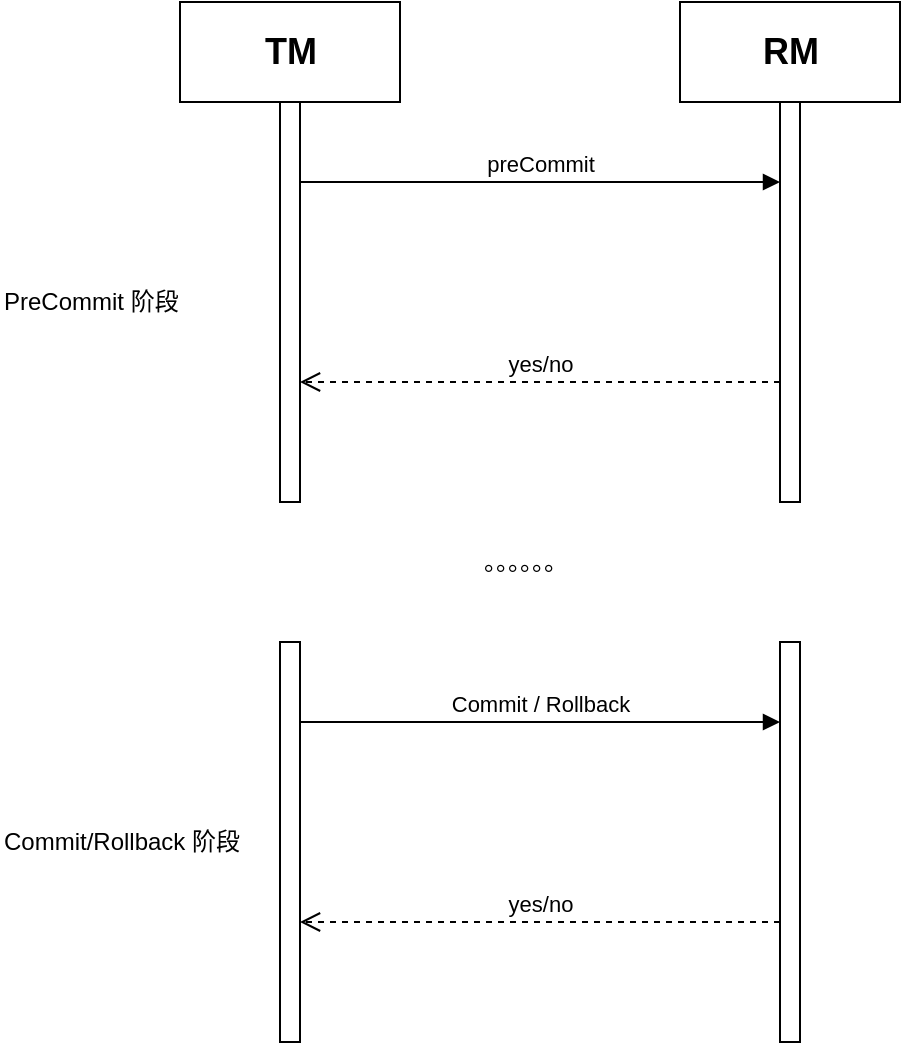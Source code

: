 <mxfile version="12.2.4" pages="1"><diagram name="第 1 页" id="PRA6DkVOoaUtliizaXOm"><mxGraphModel dx="366" dy="822" grid="1" gridSize="10" guides="1" tooltips="1" connect="1" arrows="1" fold="1" page="1" pageScale="1" pageWidth="827" pageHeight="1169" math="0" shadow="0"><root><mxCell id="0"/><mxCell id="1" parent="0"/><mxCell id="Vn7EzobYqwCePefiUWPM-4" value="" style="html=1;points=[];perimeter=orthogonalPerimeter;outlineConnect=0;targetShapes=umlLifeline;portConstraint=eastwest;newEdgeStyle={&quot;edgeStyle&quot;:&quot;elbowEdgeStyle&quot;,&quot;elbow&quot;:&quot;vertical&quot;,&quot;curved&quot;:0,&quot;rounded&quot;:0};" parent="1" vertex="1"><mxGeometry x="490" y="280" width="10" height="200" as="geometry"/></mxCell><mxCell id="Vn7EzobYqwCePefiUWPM-5" value="preCommit" style="html=1;verticalAlign=bottom;endArrow=block;edgeStyle=elbowEdgeStyle;elbow=vertical;curved=0;rounded=0;" parent="1" source="Vn7EzobYqwCePefiUWPM-7" target="Vn7EzobYqwCePefiUWPM-4" edge="1"><mxGeometry relative="1" as="geometry"><mxPoint x="400" y="545" as="sourcePoint"/><Array as="points"><mxPoint x="330" y="320"/><mxPoint x="370" y="250"/></Array></mxGeometry></mxCell><mxCell id="Vn7EzobYqwCePefiUWPM-6" value="yes/no" style="html=1;verticalAlign=bottom;endArrow=open;dashed=1;endSize=8;edgeStyle=elbowEdgeStyle;elbow=vertical;curved=0;rounded=0;" parent="1" source="Vn7EzobYqwCePefiUWPM-4" target="Vn7EzobYqwCePefiUWPM-7" edge="1"><mxGeometry relative="1" as="geometry"><mxPoint x="400" y="620" as="targetPoint"/><Array as="points"><mxPoint x="320" y="420"/><mxPoint x="300" y="570"/><mxPoint x="380" y="610"/></Array></mxGeometry></mxCell><mxCell id="Vn7EzobYqwCePefiUWPM-7" value="" style="html=1;points=[];perimeter=orthogonalPerimeter;outlineConnect=0;targetShapes=umlLifeline;portConstraint=eastwest;newEdgeStyle={&quot;edgeStyle&quot;:&quot;elbowEdgeStyle&quot;,&quot;elbow&quot;:&quot;vertical&quot;,&quot;curved&quot;:0,&quot;rounded&quot;:0};" parent="1" vertex="1"><mxGeometry x="240" y="280" width="10" height="200" as="geometry"/></mxCell><mxCell id="Vn7EzobYqwCePefiUWPM-8" value="" style="html=1;points=[];perimeter=orthogonalPerimeter;outlineConnect=0;targetShapes=umlLifeline;portConstraint=eastwest;newEdgeStyle={&quot;edgeStyle&quot;:&quot;elbowEdgeStyle&quot;,&quot;elbow&quot;:&quot;vertical&quot;,&quot;curved&quot;:0,&quot;rounded&quot;:0};" parent="1" vertex="1"><mxGeometry x="490" y="550" width="10" height="200" as="geometry"/></mxCell><mxCell id="Vn7EzobYqwCePefiUWPM-9" value="Commit / Rollback" style="html=1;verticalAlign=bottom;endArrow=block;edgeStyle=elbowEdgeStyle;elbow=vertical;curved=0;rounded=0;" parent="1" source="Vn7EzobYqwCePefiUWPM-11" target="Vn7EzobYqwCePefiUWPM-8" edge="1"><mxGeometry relative="1" as="geometry"><mxPoint x="400" y="815" as="sourcePoint"/><Array as="points"><mxPoint x="330" y="590"/><mxPoint x="370" y="520"/></Array></mxGeometry></mxCell><mxCell id="Vn7EzobYqwCePefiUWPM-10" value="yes/no" style="html=1;verticalAlign=bottom;endArrow=open;dashed=1;endSize=8;edgeStyle=elbowEdgeStyle;elbow=vertical;curved=0;rounded=0;" parent="1" source="Vn7EzobYqwCePefiUWPM-8" target="Vn7EzobYqwCePefiUWPM-11" edge="1"><mxGeometry relative="1" as="geometry"><mxPoint x="400" y="890" as="targetPoint"/><Array as="points"><mxPoint x="320" y="690"/><mxPoint x="300" y="840"/><mxPoint x="380" y="880"/></Array></mxGeometry></mxCell><mxCell id="Vn7EzobYqwCePefiUWPM-11" value="" style="html=1;points=[];perimeter=orthogonalPerimeter;outlineConnect=0;targetShapes=umlLifeline;portConstraint=eastwest;newEdgeStyle={&quot;edgeStyle&quot;:&quot;elbowEdgeStyle&quot;,&quot;elbow&quot;:&quot;vertical&quot;,&quot;curved&quot;:0,&quot;rounded&quot;:0};" parent="1" vertex="1"><mxGeometry x="240" y="550" width="10" height="200" as="geometry"/></mxCell><mxCell id="2" value="PreCommit 阶段" style="text;html=1;resizable=0;points=[];autosize=1;align=left;verticalAlign=top;spacingTop=-4;" parent="1" vertex="1"><mxGeometry x="100" y="370" width="100" height="20" as="geometry"/></mxCell><mxCell id="3" value="。。。。。。" style="text;html=1;resizable=0;points=[];autosize=1;align=left;verticalAlign=top;spacingTop=-4;" parent="1" vertex="1"><mxGeometry x="340" y="500" width="90" height="20" as="geometry"/></mxCell><mxCell id="4" value="&lt;h2&gt;TM&lt;/h2&gt;" style="html=1;" parent="1" vertex="1"><mxGeometry x="190" y="230" width="110" height="50" as="geometry"/></mxCell><mxCell id="5" value="&lt;h2&gt;RM&lt;/h2&gt;" style="html=1;" parent="1" vertex="1"><mxGeometry x="440" y="230" width="110" height="50" as="geometry"/></mxCell><mxCell id="6" value="Commit/Rollback 阶段" style="text;html=1;resizable=0;points=[];autosize=1;align=left;verticalAlign=top;spacingTop=-4;" parent="1" vertex="1"><mxGeometry x="100" y="640" width="130" height="20" as="geometry"/></mxCell></root></mxGraphModel></diagram></mxfile>